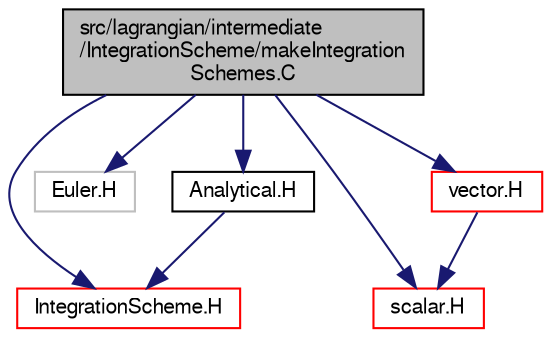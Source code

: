 digraph "src/lagrangian/intermediate/IntegrationScheme/makeIntegrationSchemes.C"
{
  bgcolor="transparent";
  edge [fontname="FreeSans",fontsize="10",labelfontname="FreeSans",labelfontsize="10"];
  node [fontname="FreeSans",fontsize="10",shape=record];
  Node0 [label="src/lagrangian/intermediate\l/IntegrationScheme/makeIntegration\lSchemes.C",height=0.2,width=0.4,color="black", fillcolor="grey75", style="filled", fontcolor="black"];
  Node0 -> Node1 [color="midnightblue",fontsize="10",style="solid",fontname="FreeSans"];
  Node1 [label="IntegrationScheme.H",height=0.2,width=0.4,color="red",URL="$a05258.html"];
  Node0 -> Node73 [color="midnightblue",fontsize="10",style="solid",fontname="FreeSans"];
  Node73 [label="Euler.H",height=0.2,width=0.4,color="grey75"];
  Node0 -> Node74 [color="midnightblue",fontsize="10",style="solid",fontname="FreeSans"];
  Node74 [label="Analytical.H",height=0.2,width=0.4,color="black",URL="$a05246.html"];
  Node74 -> Node1 [color="midnightblue",fontsize="10",style="solid",fontname="FreeSans"];
  Node0 -> Node24 [color="midnightblue",fontsize="10",style="solid",fontname="FreeSans"];
  Node24 [label="scalar.H",height=0.2,width=0.4,color="red",URL="$a12533.html"];
  Node0 -> Node75 [color="midnightblue",fontsize="10",style="solid",fontname="FreeSans"];
  Node75 [label="vector.H",height=0.2,width=0.4,color="red",URL="$a12836.html"];
  Node75 -> Node24 [color="midnightblue",fontsize="10",style="solid",fontname="FreeSans"];
}
